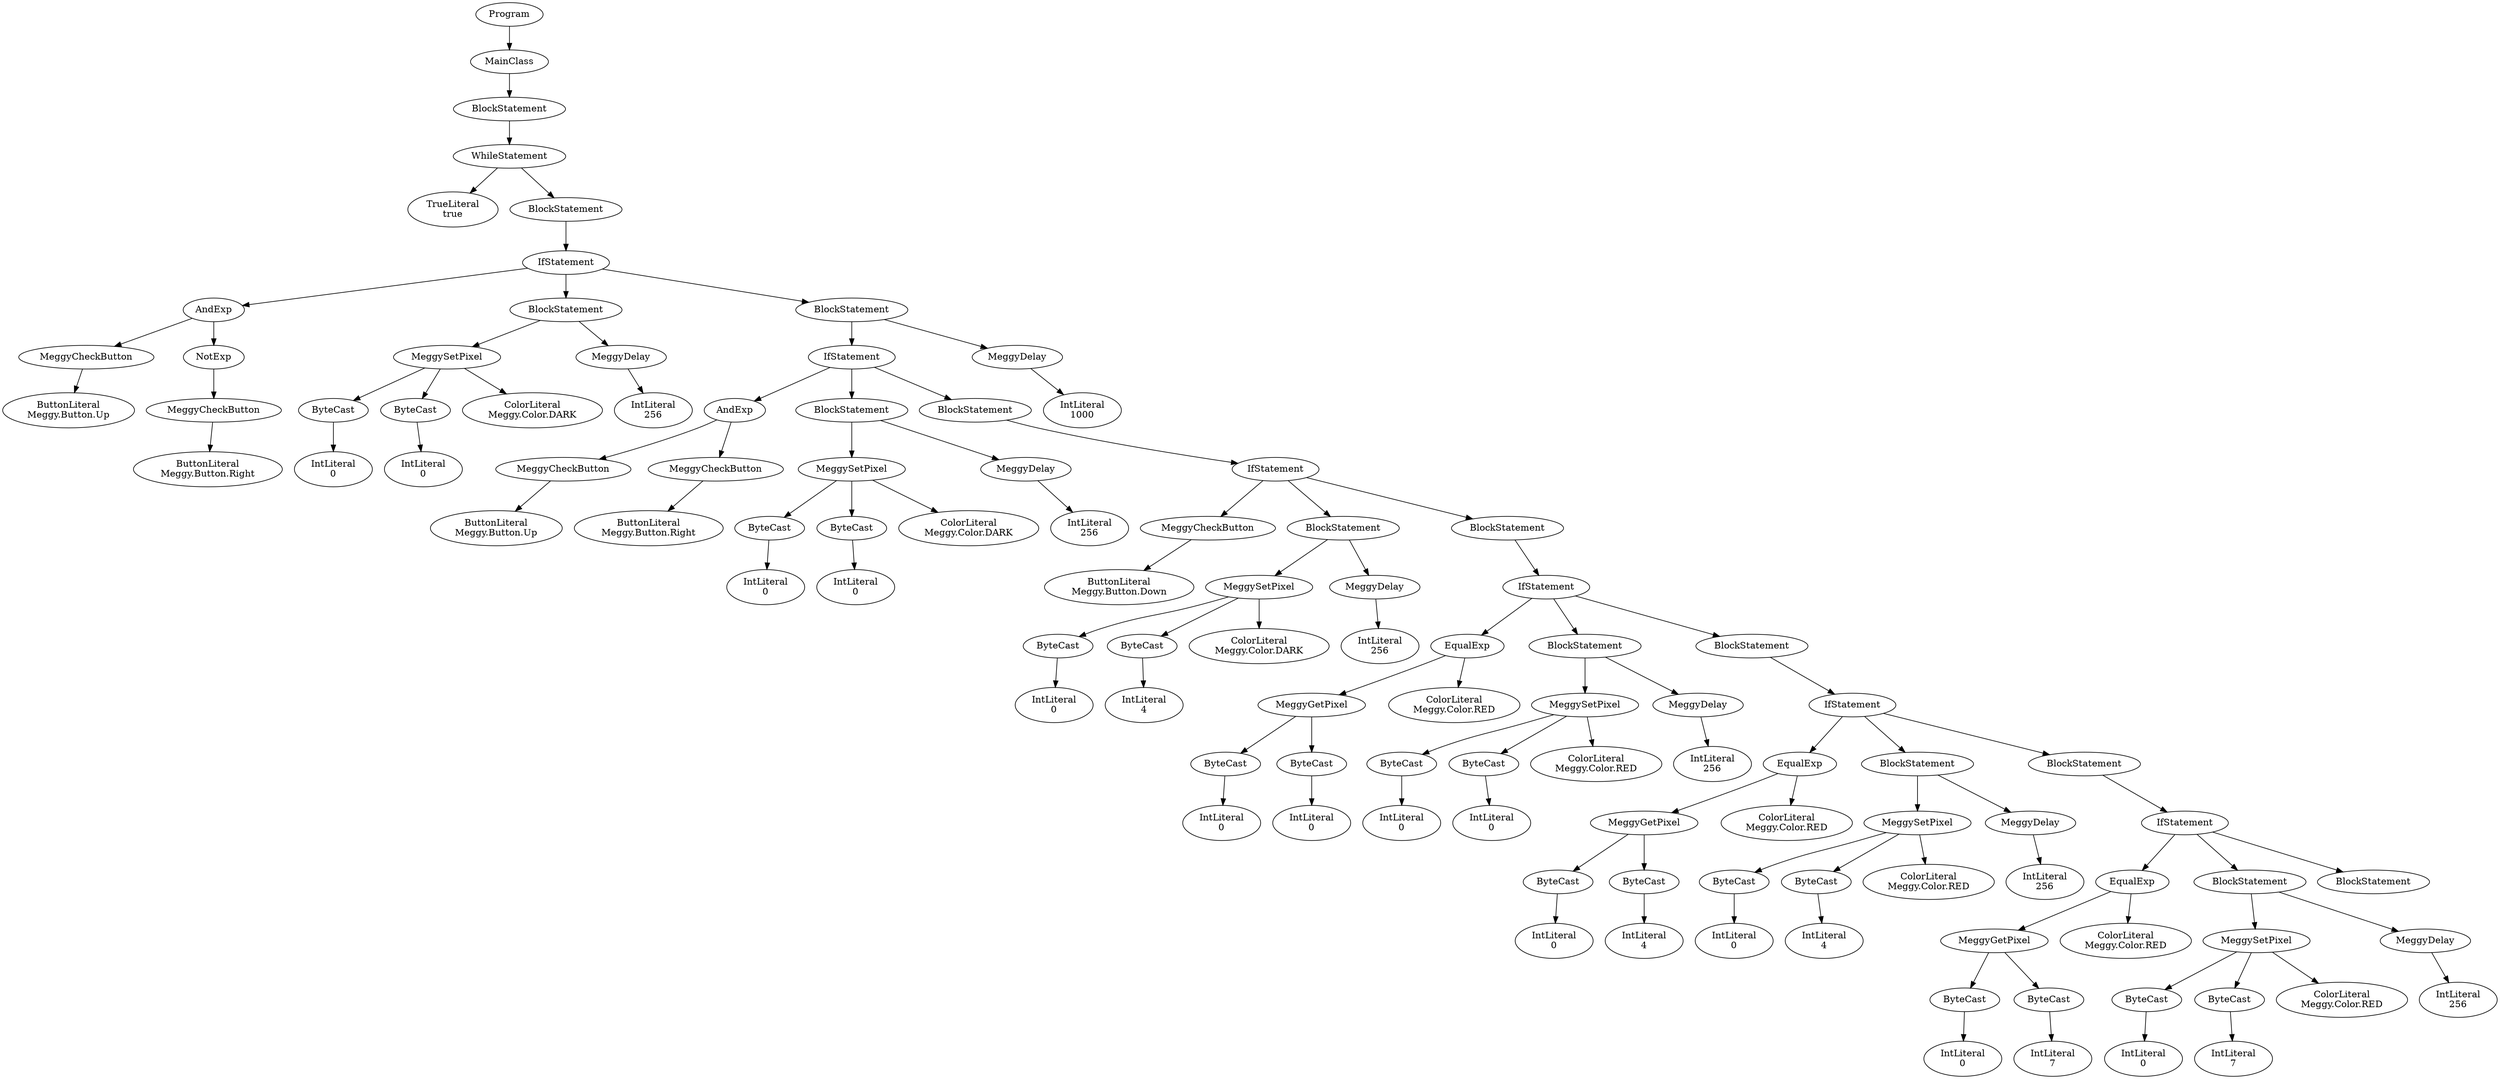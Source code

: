 digraph ASTGraph {
0 [ label="Program" ];
1 [ label="MainClass" ];
0 -> 1
2 [ label="BlockStatement" ];
1 -> 2
3 [ label="WhileStatement" ];
2 -> 3
4 [ label="TrueLiteral\ntrue" ];
3 -> 4
5 [ label="BlockStatement" ];
3 -> 5
6 [ label="IfStatement" ];
5 -> 6
7 [ label="AndExp" ];
6 -> 7
8 [ label="MeggyCheckButton" ];
7 -> 8
9 [ label="ButtonLiteral\nMeggy.Button.Up" ];
8 -> 9
10 [ label="NotExp" ];
7 -> 10
11 [ label="MeggyCheckButton" ];
10 -> 11
12 [ label="ButtonLiteral\nMeggy.Button.Right" ];
11 -> 12
13 [ label="BlockStatement" ];
6 -> 13
14 [ label="MeggySetPixel" ];
13 -> 14
15 [ label="ByteCast" ];
14 -> 15
16 [ label="IntLiteral\n0" ];
15 -> 16
17 [ label="ByteCast" ];
14 -> 17
18 [ label="IntLiteral\n0" ];
17 -> 18
19 [ label="ColorLiteral\nMeggy.Color.DARK" ];
14 -> 19
20 [ label="MeggyDelay" ];
13 -> 20
21 [ label="IntLiteral\n256" ];
20 -> 21
22 [ label="BlockStatement" ];
6 -> 22
23 [ label="IfStatement" ];
22 -> 23
24 [ label="AndExp" ];
23 -> 24
25 [ label="MeggyCheckButton" ];
24 -> 25
26 [ label="ButtonLiteral\nMeggy.Button.Up" ];
25 -> 26
27 [ label="MeggyCheckButton" ];
24 -> 27
28 [ label="ButtonLiteral\nMeggy.Button.Right" ];
27 -> 28
29 [ label="BlockStatement" ];
23 -> 29
30 [ label="MeggySetPixel" ];
29 -> 30
31 [ label="ByteCast" ];
30 -> 31
32 [ label="IntLiteral\n0" ];
31 -> 32
33 [ label="ByteCast" ];
30 -> 33
34 [ label="IntLiteral\n0" ];
33 -> 34
35 [ label="ColorLiteral\nMeggy.Color.DARK" ];
30 -> 35
36 [ label="MeggyDelay" ];
29 -> 36
37 [ label="IntLiteral\n256" ];
36 -> 37
38 [ label="BlockStatement" ];
23 -> 38
39 [ label="IfStatement" ];
38 -> 39
40 [ label="MeggyCheckButton" ];
39 -> 40
41 [ label="ButtonLiteral\nMeggy.Button.Down" ];
40 -> 41
42 [ label="BlockStatement" ];
39 -> 42
43 [ label="MeggySetPixel" ];
42 -> 43
44 [ label="ByteCast" ];
43 -> 44
45 [ label="IntLiteral\n0" ];
44 -> 45
46 [ label="ByteCast" ];
43 -> 46
47 [ label="IntLiteral\n4" ];
46 -> 47
48 [ label="ColorLiteral\nMeggy.Color.DARK" ];
43 -> 48
49 [ label="MeggyDelay" ];
42 -> 49
50 [ label="IntLiteral\n256" ];
49 -> 50
51 [ label="BlockStatement" ];
39 -> 51
52 [ label="IfStatement" ];
51 -> 52
53 [ label="EqualExp" ];
52 -> 53
54 [ label="MeggyGetPixel" ];
53 -> 54
55 [ label="ByteCast" ];
54 -> 55
56 [ label="IntLiteral\n0" ];
55 -> 56
57 [ label="ByteCast" ];
54 -> 57
58 [ label="IntLiteral\n0" ];
57 -> 58
59 [ label="ColorLiteral\nMeggy.Color.RED" ];
53 -> 59
60 [ label="BlockStatement" ];
52 -> 60
61 [ label="MeggySetPixel" ];
60 -> 61
62 [ label="ByteCast" ];
61 -> 62
63 [ label="IntLiteral\n0" ];
62 -> 63
64 [ label="ByteCast" ];
61 -> 64
65 [ label="IntLiteral\n0" ];
64 -> 65
66 [ label="ColorLiteral\nMeggy.Color.RED" ];
61 -> 66
67 [ label="MeggyDelay" ];
60 -> 67
68 [ label="IntLiteral\n256" ];
67 -> 68
69 [ label="BlockStatement" ];
52 -> 69
70 [ label="IfStatement" ];
69 -> 70
71 [ label="EqualExp" ];
70 -> 71
72 [ label="MeggyGetPixel" ];
71 -> 72
73 [ label="ByteCast" ];
72 -> 73
74 [ label="IntLiteral\n0" ];
73 -> 74
75 [ label="ByteCast" ];
72 -> 75
76 [ label="IntLiteral\n4" ];
75 -> 76
77 [ label="ColorLiteral\nMeggy.Color.RED" ];
71 -> 77
78 [ label="BlockStatement" ];
70 -> 78
79 [ label="MeggySetPixel" ];
78 -> 79
80 [ label="ByteCast" ];
79 -> 80
81 [ label="IntLiteral\n0" ];
80 -> 81
82 [ label="ByteCast" ];
79 -> 82
83 [ label="IntLiteral\n4" ];
82 -> 83
84 [ label="ColorLiteral\nMeggy.Color.RED" ];
79 -> 84
85 [ label="MeggyDelay" ];
78 -> 85
86 [ label="IntLiteral\n256" ];
85 -> 86
87 [ label="BlockStatement" ];
70 -> 87
88 [ label="IfStatement" ];
87 -> 88
89 [ label="EqualExp" ];
88 -> 89
90 [ label="MeggyGetPixel" ];
89 -> 90
91 [ label="ByteCast" ];
90 -> 91
92 [ label="IntLiteral\n0" ];
91 -> 92
93 [ label="ByteCast" ];
90 -> 93
94 [ label="IntLiteral\n7" ];
93 -> 94
95 [ label="ColorLiteral\nMeggy.Color.RED" ];
89 -> 95
96 [ label="BlockStatement" ];
88 -> 96
97 [ label="MeggySetPixel" ];
96 -> 97
98 [ label="ByteCast" ];
97 -> 98
99 [ label="IntLiteral\n0" ];
98 -> 99
100 [ label="ByteCast" ];
97 -> 100
101 [ label="IntLiteral\n7" ];
100 -> 101
102 [ label="ColorLiteral\nMeggy.Color.RED" ];
97 -> 102
103 [ label="MeggyDelay" ];
96 -> 103
104 [ label="IntLiteral\n256" ];
103 -> 104
105 [ label="BlockStatement" ];
88 -> 105
106 [ label="MeggyDelay" ];
22 -> 106
107 [ label="IntLiteral\n1000" ];
106 -> 107
}
